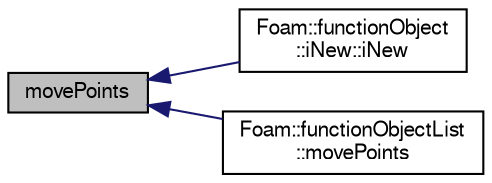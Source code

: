 digraph "movePoints"
{
  bgcolor="transparent";
  edge [fontname="FreeSans",fontsize="10",labelfontname="FreeSans",labelfontsize="10"];
  node [fontname="FreeSans",fontsize="10",shape=record];
  rankdir="LR";
  Node8737 [label="movePoints",height=0.2,width=0.4,color="black", fillcolor="grey75", style="filled", fontcolor="black"];
  Node8737 -> Node8738 [dir="back",color="midnightblue",fontsize="10",style="solid",fontname="FreeSans"];
  Node8738 [label="Foam::functionObject\l::iNew::iNew",height=0.2,width=0.4,color="black",URL="$a26118.html#af4d182d25bff0a6059f5e82e55810282"];
  Node8737 -> Node8739 [dir="back",color="midnightblue",fontsize="10",style="solid",fontname="FreeSans"];
  Node8739 [label="Foam::functionObjectList\l::movePoints",height=0.2,width=0.4,color="black",URL="$a26126.html#a66fa500d6452898eb1bb9342e534f6aa",tooltip="Update for changes of mesh. "];
}
